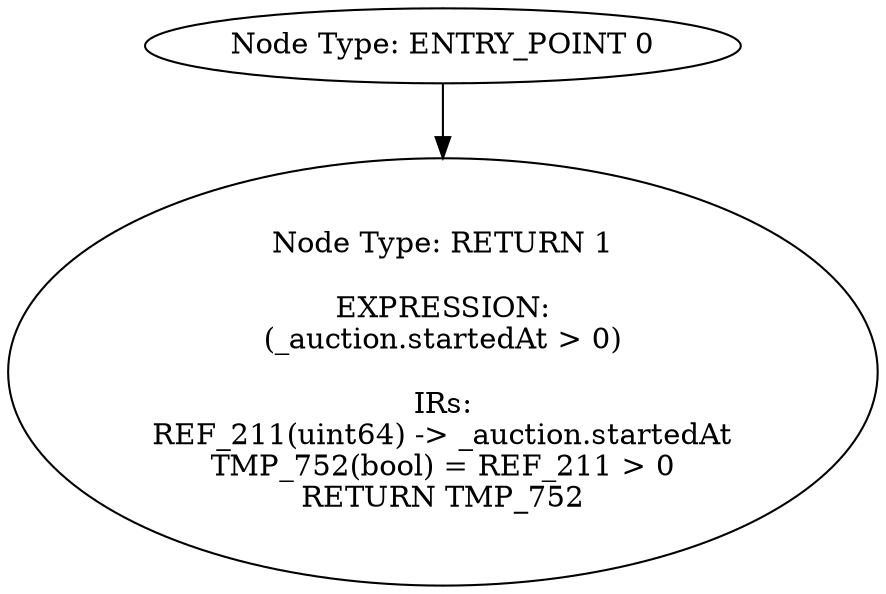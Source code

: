 digraph{
0[label="Node Type: ENTRY_POINT 0
"];
0->1;
1[label="Node Type: RETURN 1

EXPRESSION:
(_auction.startedAt > 0)

IRs:
REF_211(uint64) -> _auction.startedAt
TMP_752(bool) = REF_211 > 0
RETURN TMP_752"];
}
